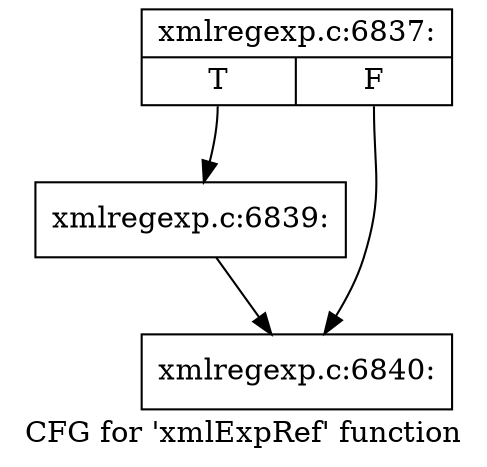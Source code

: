 digraph "CFG for 'xmlExpRef' function" {
	label="CFG for 'xmlExpRef' function";

	Node0x4174f00 [shape=record,label="{xmlregexp.c:6837:|{<s0>T|<s1>F}}"];
	Node0x4174f00:s0 -> Node0x417d080;
	Node0x4174f00:s1 -> Node0x417d0d0;
	Node0x417d080 [shape=record,label="{xmlregexp.c:6839:}"];
	Node0x417d080 -> Node0x417d0d0;
	Node0x417d0d0 [shape=record,label="{xmlregexp.c:6840:}"];
}

